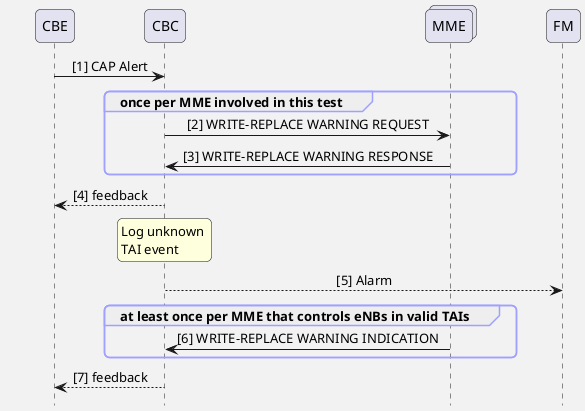 @startuml
hide footbox
skinparam Shadowing false
skinparam BackgroundColor #f2f2f2
skinparam SequenceGroupBodyBackgroundColor transparent
skinparam roundcorner 10
skinparam ParticipantPadding 30
skinparam BoxPadding 10
skinparam SequenceGroupBorderColor #a0a0ff
skinparam SequenceMessageAlign center

participant CBE as cbe
participant CBC as cbc
collections MME as mme
participant FM as fm

cbe -> cbc: [1] CAP Alert
group once per MME involved in this test
    cbc -> mme: [2] WRITE-REPLACE WARNING REQUEST
    mme -> cbc: [3] WRITE-REPLACE WARNING RESPONSE
end
cbc --> cbe: [4] feedback
rnote over cbc
    Log unknown 
    TAI event
endrnote
cbc --> fm: [5] Alarm

group at least once per MME that controls eNBs in valid TAIs
    mme -> cbc: [6] WRITE-REPLACE WARNING INDICATION
end

cbc --> cbe: [7] feedback


@enduml